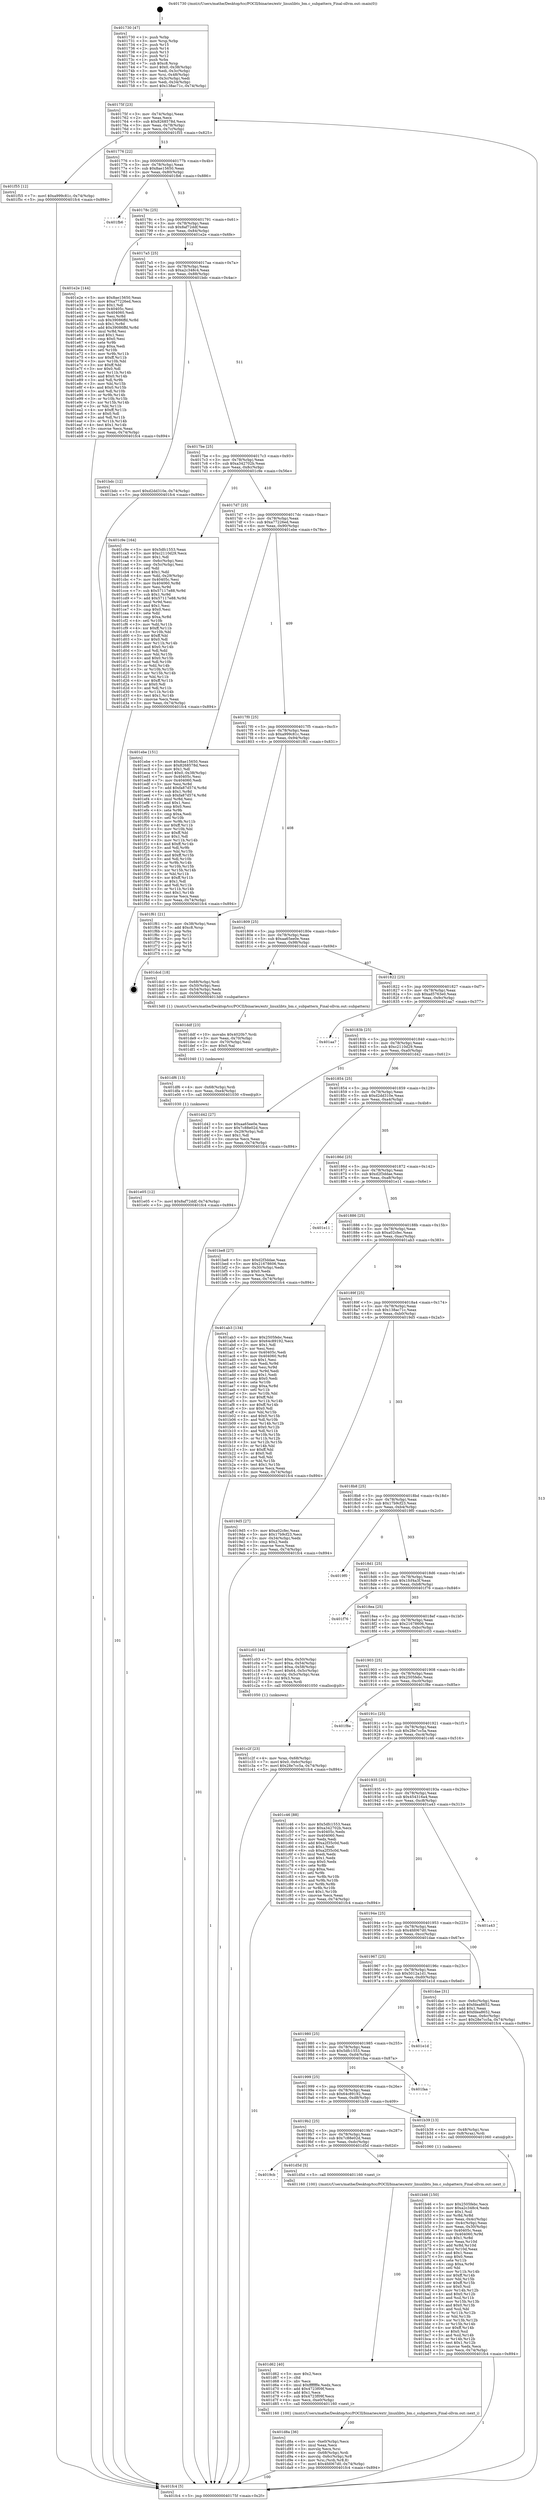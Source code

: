 digraph "0x401730" {
  label = "0x401730 (/mnt/c/Users/mathe/Desktop/tcc/POCII/binaries/extr_linuxlibts_bm.c_subpattern_Final-ollvm.out::main(0))"
  labelloc = "t"
  node[shape=record]

  Entry [label="",width=0.3,height=0.3,shape=circle,fillcolor=black,style=filled]
  "0x40175f" [label="{
     0x40175f [23]\l
     | [instrs]\l
     &nbsp;&nbsp;0x40175f \<+3\>: mov -0x74(%rbp),%eax\l
     &nbsp;&nbsp;0x401762 \<+2\>: mov %eax,%ecx\l
     &nbsp;&nbsp;0x401764 \<+6\>: sub $0x8268578d,%ecx\l
     &nbsp;&nbsp;0x40176a \<+3\>: mov %eax,-0x78(%rbp)\l
     &nbsp;&nbsp;0x40176d \<+3\>: mov %ecx,-0x7c(%rbp)\l
     &nbsp;&nbsp;0x401770 \<+6\>: je 0000000000401f55 \<main+0x825\>\l
  }"]
  "0x401f55" [label="{
     0x401f55 [12]\l
     | [instrs]\l
     &nbsp;&nbsp;0x401f55 \<+7\>: movl $0xa999c81c,-0x74(%rbp)\l
     &nbsp;&nbsp;0x401f5c \<+5\>: jmp 0000000000401fc4 \<main+0x894\>\l
  }"]
  "0x401776" [label="{
     0x401776 [22]\l
     | [instrs]\l
     &nbsp;&nbsp;0x401776 \<+5\>: jmp 000000000040177b \<main+0x4b\>\l
     &nbsp;&nbsp;0x40177b \<+3\>: mov -0x78(%rbp),%eax\l
     &nbsp;&nbsp;0x40177e \<+5\>: sub $0x8ae15650,%eax\l
     &nbsp;&nbsp;0x401783 \<+3\>: mov %eax,-0x80(%rbp)\l
     &nbsp;&nbsp;0x401786 \<+6\>: je 0000000000401fb6 \<main+0x886\>\l
  }"]
  Exit [label="",width=0.3,height=0.3,shape=circle,fillcolor=black,style=filled,peripheries=2]
  "0x401fb6" [label="{
     0x401fb6\l
  }", style=dashed]
  "0x40178c" [label="{
     0x40178c [25]\l
     | [instrs]\l
     &nbsp;&nbsp;0x40178c \<+5\>: jmp 0000000000401791 \<main+0x61\>\l
     &nbsp;&nbsp;0x401791 \<+3\>: mov -0x78(%rbp),%eax\l
     &nbsp;&nbsp;0x401794 \<+5\>: sub $0x8af72ddf,%eax\l
     &nbsp;&nbsp;0x401799 \<+6\>: mov %eax,-0x84(%rbp)\l
     &nbsp;&nbsp;0x40179f \<+6\>: je 0000000000401e2e \<main+0x6fe\>\l
  }"]
  "0x401e05" [label="{
     0x401e05 [12]\l
     | [instrs]\l
     &nbsp;&nbsp;0x401e05 \<+7\>: movl $0x8af72ddf,-0x74(%rbp)\l
     &nbsp;&nbsp;0x401e0c \<+5\>: jmp 0000000000401fc4 \<main+0x894\>\l
  }"]
  "0x401e2e" [label="{
     0x401e2e [144]\l
     | [instrs]\l
     &nbsp;&nbsp;0x401e2e \<+5\>: mov $0x8ae15650,%eax\l
     &nbsp;&nbsp;0x401e33 \<+5\>: mov $0xa77226ed,%ecx\l
     &nbsp;&nbsp;0x401e38 \<+2\>: mov $0x1,%dl\l
     &nbsp;&nbsp;0x401e3a \<+7\>: mov 0x40405c,%esi\l
     &nbsp;&nbsp;0x401e41 \<+7\>: mov 0x404060,%edi\l
     &nbsp;&nbsp;0x401e48 \<+3\>: mov %esi,%r8d\l
     &nbsp;&nbsp;0x401e4b \<+7\>: sub $0x39086ffd,%r8d\l
     &nbsp;&nbsp;0x401e52 \<+4\>: sub $0x1,%r8d\l
     &nbsp;&nbsp;0x401e56 \<+7\>: add $0x39086ffd,%r8d\l
     &nbsp;&nbsp;0x401e5d \<+4\>: imul %r8d,%esi\l
     &nbsp;&nbsp;0x401e61 \<+3\>: and $0x1,%esi\l
     &nbsp;&nbsp;0x401e64 \<+3\>: cmp $0x0,%esi\l
     &nbsp;&nbsp;0x401e67 \<+4\>: sete %r9b\l
     &nbsp;&nbsp;0x401e6b \<+3\>: cmp $0xa,%edi\l
     &nbsp;&nbsp;0x401e6e \<+4\>: setl %r10b\l
     &nbsp;&nbsp;0x401e72 \<+3\>: mov %r9b,%r11b\l
     &nbsp;&nbsp;0x401e75 \<+4\>: xor $0xff,%r11b\l
     &nbsp;&nbsp;0x401e79 \<+3\>: mov %r10b,%bl\l
     &nbsp;&nbsp;0x401e7c \<+3\>: xor $0xff,%bl\l
     &nbsp;&nbsp;0x401e7f \<+3\>: xor $0x0,%dl\l
     &nbsp;&nbsp;0x401e82 \<+3\>: mov %r11b,%r14b\l
     &nbsp;&nbsp;0x401e85 \<+4\>: and $0x0,%r14b\l
     &nbsp;&nbsp;0x401e89 \<+3\>: and %dl,%r9b\l
     &nbsp;&nbsp;0x401e8c \<+3\>: mov %bl,%r15b\l
     &nbsp;&nbsp;0x401e8f \<+4\>: and $0x0,%r15b\l
     &nbsp;&nbsp;0x401e93 \<+3\>: and %dl,%r10b\l
     &nbsp;&nbsp;0x401e96 \<+3\>: or %r9b,%r14b\l
     &nbsp;&nbsp;0x401e99 \<+3\>: or %r10b,%r15b\l
     &nbsp;&nbsp;0x401e9c \<+3\>: xor %r15b,%r14b\l
     &nbsp;&nbsp;0x401e9f \<+3\>: or %bl,%r11b\l
     &nbsp;&nbsp;0x401ea2 \<+4\>: xor $0xff,%r11b\l
     &nbsp;&nbsp;0x401ea6 \<+3\>: or $0x0,%dl\l
     &nbsp;&nbsp;0x401ea9 \<+3\>: and %dl,%r11b\l
     &nbsp;&nbsp;0x401eac \<+3\>: or %r11b,%r14b\l
     &nbsp;&nbsp;0x401eaf \<+4\>: test $0x1,%r14b\l
     &nbsp;&nbsp;0x401eb3 \<+3\>: cmovne %ecx,%eax\l
     &nbsp;&nbsp;0x401eb6 \<+3\>: mov %eax,-0x74(%rbp)\l
     &nbsp;&nbsp;0x401eb9 \<+5\>: jmp 0000000000401fc4 \<main+0x894\>\l
  }"]
  "0x4017a5" [label="{
     0x4017a5 [25]\l
     | [instrs]\l
     &nbsp;&nbsp;0x4017a5 \<+5\>: jmp 00000000004017aa \<main+0x7a\>\l
     &nbsp;&nbsp;0x4017aa \<+3\>: mov -0x78(%rbp),%eax\l
     &nbsp;&nbsp;0x4017ad \<+5\>: sub $0xa2c348c4,%eax\l
     &nbsp;&nbsp;0x4017b2 \<+6\>: mov %eax,-0x88(%rbp)\l
     &nbsp;&nbsp;0x4017b8 \<+6\>: je 0000000000401bdc \<main+0x4ac\>\l
  }"]
  "0x401df6" [label="{
     0x401df6 [15]\l
     | [instrs]\l
     &nbsp;&nbsp;0x401df6 \<+4\>: mov -0x68(%rbp),%rdi\l
     &nbsp;&nbsp;0x401dfa \<+6\>: mov %eax,-0xe4(%rbp)\l
     &nbsp;&nbsp;0x401e00 \<+5\>: call 0000000000401030 \<free@plt\>\l
     | [calls]\l
     &nbsp;&nbsp;0x401030 \{1\} (unknown)\l
  }"]
  "0x401bdc" [label="{
     0x401bdc [12]\l
     | [instrs]\l
     &nbsp;&nbsp;0x401bdc \<+7\>: movl $0xd2dd310e,-0x74(%rbp)\l
     &nbsp;&nbsp;0x401be3 \<+5\>: jmp 0000000000401fc4 \<main+0x894\>\l
  }"]
  "0x4017be" [label="{
     0x4017be [25]\l
     | [instrs]\l
     &nbsp;&nbsp;0x4017be \<+5\>: jmp 00000000004017c3 \<main+0x93\>\l
     &nbsp;&nbsp;0x4017c3 \<+3\>: mov -0x78(%rbp),%eax\l
     &nbsp;&nbsp;0x4017c6 \<+5\>: sub $0xa342702b,%eax\l
     &nbsp;&nbsp;0x4017cb \<+6\>: mov %eax,-0x8c(%rbp)\l
     &nbsp;&nbsp;0x4017d1 \<+6\>: je 0000000000401c9e \<main+0x56e\>\l
  }"]
  "0x401ddf" [label="{
     0x401ddf [23]\l
     | [instrs]\l
     &nbsp;&nbsp;0x401ddf \<+10\>: movabs $0x4020b7,%rdi\l
     &nbsp;&nbsp;0x401de9 \<+3\>: mov %eax,-0x70(%rbp)\l
     &nbsp;&nbsp;0x401dec \<+3\>: mov -0x70(%rbp),%esi\l
     &nbsp;&nbsp;0x401def \<+2\>: mov $0x0,%al\l
     &nbsp;&nbsp;0x401df1 \<+5\>: call 0000000000401040 \<printf@plt\>\l
     | [calls]\l
     &nbsp;&nbsp;0x401040 \{1\} (unknown)\l
  }"]
  "0x401c9e" [label="{
     0x401c9e [164]\l
     | [instrs]\l
     &nbsp;&nbsp;0x401c9e \<+5\>: mov $0x5dfc1553,%eax\l
     &nbsp;&nbsp;0x401ca3 \<+5\>: mov $0xc2110d29,%ecx\l
     &nbsp;&nbsp;0x401ca8 \<+2\>: mov $0x1,%dl\l
     &nbsp;&nbsp;0x401caa \<+3\>: mov -0x6c(%rbp),%esi\l
     &nbsp;&nbsp;0x401cad \<+3\>: cmp -0x5c(%rbp),%esi\l
     &nbsp;&nbsp;0x401cb0 \<+4\>: setl %dil\l
     &nbsp;&nbsp;0x401cb4 \<+4\>: and $0x1,%dil\l
     &nbsp;&nbsp;0x401cb8 \<+4\>: mov %dil,-0x29(%rbp)\l
     &nbsp;&nbsp;0x401cbc \<+7\>: mov 0x40405c,%esi\l
     &nbsp;&nbsp;0x401cc3 \<+8\>: mov 0x404060,%r8d\l
     &nbsp;&nbsp;0x401ccb \<+3\>: mov %esi,%r9d\l
     &nbsp;&nbsp;0x401cce \<+7\>: sub $0x57117e88,%r9d\l
     &nbsp;&nbsp;0x401cd5 \<+4\>: sub $0x1,%r9d\l
     &nbsp;&nbsp;0x401cd9 \<+7\>: add $0x57117e88,%r9d\l
     &nbsp;&nbsp;0x401ce0 \<+4\>: imul %r9d,%esi\l
     &nbsp;&nbsp;0x401ce4 \<+3\>: and $0x1,%esi\l
     &nbsp;&nbsp;0x401ce7 \<+3\>: cmp $0x0,%esi\l
     &nbsp;&nbsp;0x401cea \<+4\>: sete %dil\l
     &nbsp;&nbsp;0x401cee \<+4\>: cmp $0xa,%r8d\l
     &nbsp;&nbsp;0x401cf2 \<+4\>: setl %r10b\l
     &nbsp;&nbsp;0x401cf6 \<+3\>: mov %dil,%r11b\l
     &nbsp;&nbsp;0x401cf9 \<+4\>: xor $0xff,%r11b\l
     &nbsp;&nbsp;0x401cfd \<+3\>: mov %r10b,%bl\l
     &nbsp;&nbsp;0x401d00 \<+3\>: xor $0xff,%bl\l
     &nbsp;&nbsp;0x401d03 \<+3\>: xor $0x0,%dl\l
     &nbsp;&nbsp;0x401d06 \<+3\>: mov %r11b,%r14b\l
     &nbsp;&nbsp;0x401d09 \<+4\>: and $0x0,%r14b\l
     &nbsp;&nbsp;0x401d0d \<+3\>: and %dl,%dil\l
     &nbsp;&nbsp;0x401d10 \<+3\>: mov %bl,%r15b\l
     &nbsp;&nbsp;0x401d13 \<+4\>: and $0x0,%r15b\l
     &nbsp;&nbsp;0x401d17 \<+3\>: and %dl,%r10b\l
     &nbsp;&nbsp;0x401d1a \<+3\>: or %dil,%r14b\l
     &nbsp;&nbsp;0x401d1d \<+3\>: or %r10b,%r15b\l
     &nbsp;&nbsp;0x401d20 \<+3\>: xor %r15b,%r14b\l
     &nbsp;&nbsp;0x401d23 \<+3\>: or %bl,%r11b\l
     &nbsp;&nbsp;0x401d26 \<+4\>: xor $0xff,%r11b\l
     &nbsp;&nbsp;0x401d2a \<+3\>: or $0x0,%dl\l
     &nbsp;&nbsp;0x401d2d \<+3\>: and %dl,%r11b\l
     &nbsp;&nbsp;0x401d30 \<+3\>: or %r11b,%r14b\l
     &nbsp;&nbsp;0x401d33 \<+4\>: test $0x1,%r14b\l
     &nbsp;&nbsp;0x401d37 \<+3\>: cmovne %ecx,%eax\l
     &nbsp;&nbsp;0x401d3a \<+3\>: mov %eax,-0x74(%rbp)\l
     &nbsp;&nbsp;0x401d3d \<+5\>: jmp 0000000000401fc4 \<main+0x894\>\l
  }"]
  "0x4017d7" [label="{
     0x4017d7 [25]\l
     | [instrs]\l
     &nbsp;&nbsp;0x4017d7 \<+5\>: jmp 00000000004017dc \<main+0xac\>\l
     &nbsp;&nbsp;0x4017dc \<+3\>: mov -0x78(%rbp),%eax\l
     &nbsp;&nbsp;0x4017df \<+5\>: sub $0xa77226ed,%eax\l
     &nbsp;&nbsp;0x4017e4 \<+6\>: mov %eax,-0x90(%rbp)\l
     &nbsp;&nbsp;0x4017ea \<+6\>: je 0000000000401ebe \<main+0x78e\>\l
  }"]
  "0x401d8a" [label="{
     0x401d8a [36]\l
     | [instrs]\l
     &nbsp;&nbsp;0x401d8a \<+6\>: mov -0xe0(%rbp),%ecx\l
     &nbsp;&nbsp;0x401d90 \<+3\>: imul %eax,%ecx\l
     &nbsp;&nbsp;0x401d93 \<+3\>: movslq %ecx,%rsi\l
     &nbsp;&nbsp;0x401d96 \<+4\>: mov -0x68(%rbp),%rdi\l
     &nbsp;&nbsp;0x401d9a \<+4\>: movslq -0x6c(%rbp),%r8\l
     &nbsp;&nbsp;0x401d9e \<+4\>: mov %rsi,(%rdi,%r8,8)\l
     &nbsp;&nbsp;0x401da2 \<+7\>: movl $0x4fd067d0,-0x74(%rbp)\l
     &nbsp;&nbsp;0x401da9 \<+5\>: jmp 0000000000401fc4 \<main+0x894\>\l
  }"]
  "0x401ebe" [label="{
     0x401ebe [151]\l
     | [instrs]\l
     &nbsp;&nbsp;0x401ebe \<+5\>: mov $0x8ae15650,%eax\l
     &nbsp;&nbsp;0x401ec3 \<+5\>: mov $0x8268578d,%ecx\l
     &nbsp;&nbsp;0x401ec8 \<+2\>: mov $0x1,%dl\l
     &nbsp;&nbsp;0x401eca \<+7\>: movl $0x0,-0x38(%rbp)\l
     &nbsp;&nbsp;0x401ed1 \<+7\>: mov 0x40405c,%esi\l
     &nbsp;&nbsp;0x401ed8 \<+7\>: mov 0x404060,%edi\l
     &nbsp;&nbsp;0x401edf \<+3\>: mov %esi,%r8d\l
     &nbsp;&nbsp;0x401ee2 \<+7\>: add $0xfa87d574,%r8d\l
     &nbsp;&nbsp;0x401ee9 \<+4\>: sub $0x1,%r8d\l
     &nbsp;&nbsp;0x401eed \<+7\>: sub $0xfa87d574,%r8d\l
     &nbsp;&nbsp;0x401ef4 \<+4\>: imul %r8d,%esi\l
     &nbsp;&nbsp;0x401ef8 \<+3\>: and $0x1,%esi\l
     &nbsp;&nbsp;0x401efb \<+3\>: cmp $0x0,%esi\l
     &nbsp;&nbsp;0x401efe \<+4\>: sete %r9b\l
     &nbsp;&nbsp;0x401f02 \<+3\>: cmp $0xa,%edi\l
     &nbsp;&nbsp;0x401f05 \<+4\>: setl %r10b\l
     &nbsp;&nbsp;0x401f09 \<+3\>: mov %r9b,%r11b\l
     &nbsp;&nbsp;0x401f0c \<+4\>: xor $0xff,%r11b\l
     &nbsp;&nbsp;0x401f10 \<+3\>: mov %r10b,%bl\l
     &nbsp;&nbsp;0x401f13 \<+3\>: xor $0xff,%bl\l
     &nbsp;&nbsp;0x401f16 \<+3\>: xor $0x1,%dl\l
     &nbsp;&nbsp;0x401f19 \<+3\>: mov %r11b,%r14b\l
     &nbsp;&nbsp;0x401f1c \<+4\>: and $0xff,%r14b\l
     &nbsp;&nbsp;0x401f20 \<+3\>: and %dl,%r9b\l
     &nbsp;&nbsp;0x401f23 \<+3\>: mov %bl,%r15b\l
     &nbsp;&nbsp;0x401f26 \<+4\>: and $0xff,%r15b\l
     &nbsp;&nbsp;0x401f2a \<+3\>: and %dl,%r10b\l
     &nbsp;&nbsp;0x401f2d \<+3\>: or %r9b,%r14b\l
     &nbsp;&nbsp;0x401f30 \<+3\>: or %r10b,%r15b\l
     &nbsp;&nbsp;0x401f33 \<+3\>: xor %r15b,%r14b\l
     &nbsp;&nbsp;0x401f36 \<+3\>: or %bl,%r11b\l
     &nbsp;&nbsp;0x401f39 \<+4\>: xor $0xff,%r11b\l
     &nbsp;&nbsp;0x401f3d \<+3\>: or $0x1,%dl\l
     &nbsp;&nbsp;0x401f40 \<+3\>: and %dl,%r11b\l
     &nbsp;&nbsp;0x401f43 \<+3\>: or %r11b,%r14b\l
     &nbsp;&nbsp;0x401f46 \<+4\>: test $0x1,%r14b\l
     &nbsp;&nbsp;0x401f4a \<+3\>: cmovne %ecx,%eax\l
     &nbsp;&nbsp;0x401f4d \<+3\>: mov %eax,-0x74(%rbp)\l
     &nbsp;&nbsp;0x401f50 \<+5\>: jmp 0000000000401fc4 \<main+0x894\>\l
  }"]
  "0x4017f0" [label="{
     0x4017f0 [25]\l
     | [instrs]\l
     &nbsp;&nbsp;0x4017f0 \<+5\>: jmp 00000000004017f5 \<main+0xc5\>\l
     &nbsp;&nbsp;0x4017f5 \<+3\>: mov -0x78(%rbp),%eax\l
     &nbsp;&nbsp;0x4017f8 \<+5\>: sub $0xa999c81c,%eax\l
     &nbsp;&nbsp;0x4017fd \<+6\>: mov %eax,-0x94(%rbp)\l
     &nbsp;&nbsp;0x401803 \<+6\>: je 0000000000401f61 \<main+0x831\>\l
  }"]
  "0x401d62" [label="{
     0x401d62 [40]\l
     | [instrs]\l
     &nbsp;&nbsp;0x401d62 \<+5\>: mov $0x2,%ecx\l
     &nbsp;&nbsp;0x401d67 \<+1\>: cltd\l
     &nbsp;&nbsp;0x401d68 \<+2\>: idiv %ecx\l
     &nbsp;&nbsp;0x401d6a \<+6\>: imul $0xfffffffe,%edx,%ecx\l
     &nbsp;&nbsp;0x401d70 \<+6\>: add $0x4723f09f,%ecx\l
     &nbsp;&nbsp;0x401d76 \<+3\>: add $0x1,%ecx\l
     &nbsp;&nbsp;0x401d79 \<+6\>: sub $0x4723f09f,%ecx\l
     &nbsp;&nbsp;0x401d7f \<+6\>: mov %ecx,-0xe0(%rbp)\l
     &nbsp;&nbsp;0x401d85 \<+5\>: call 0000000000401160 \<next_i\>\l
     | [calls]\l
     &nbsp;&nbsp;0x401160 \{100\} (/mnt/c/Users/mathe/Desktop/tcc/POCII/binaries/extr_linuxlibts_bm.c_subpattern_Final-ollvm.out::next_i)\l
  }"]
  "0x401f61" [label="{
     0x401f61 [21]\l
     | [instrs]\l
     &nbsp;&nbsp;0x401f61 \<+3\>: mov -0x38(%rbp),%eax\l
     &nbsp;&nbsp;0x401f64 \<+7\>: add $0xc8,%rsp\l
     &nbsp;&nbsp;0x401f6b \<+1\>: pop %rbx\l
     &nbsp;&nbsp;0x401f6c \<+2\>: pop %r12\l
     &nbsp;&nbsp;0x401f6e \<+2\>: pop %r13\l
     &nbsp;&nbsp;0x401f70 \<+2\>: pop %r14\l
     &nbsp;&nbsp;0x401f72 \<+2\>: pop %r15\l
     &nbsp;&nbsp;0x401f74 \<+1\>: pop %rbp\l
     &nbsp;&nbsp;0x401f75 \<+1\>: ret\l
  }"]
  "0x401809" [label="{
     0x401809 [25]\l
     | [instrs]\l
     &nbsp;&nbsp;0x401809 \<+5\>: jmp 000000000040180e \<main+0xde\>\l
     &nbsp;&nbsp;0x40180e \<+3\>: mov -0x78(%rbp),%eax\l
     &nbsp;&nbsp;0x401811 \<+5\>: sub $0xaa65ee0e,%eax\l
     &nbsp;&nbsp;0x401816 \<+6\>: mov %eax,-0x98(%rbp)\l
     &nbsp;&nbsp;0x40181c \<+6\>: je 0000000000401dcd \<main+0x69d\>\l
  }"]
  "0x4019cb" [label="{
     0x4019cb\l
  }", style=dashed]
  "0x401dcd" [label="{
     0x401dcd [18]\l
     | [instrs]\l
     &nbsp;&nbsp;0x401dcd \<+4\>: mov -0x68(%rbp),%rdi\l
     &nbsp;&nbsp;0x401dd1 \<+3\>: mov -0x50(%rbp),%esi\l
     &nbsp;&nbsp;0x401dd4 \<+3\>: mov -0x54(%rbp),%edx\l
     &nbsp;&nbsp;0x401dd7 \<+3\>: mov -0x58(%rbp),%ecx\l
     &nbsp;&nbsp;0x401dda \<+5\>: call 00000000004013d0 \<subpattern\>\l
     | [calls]\l
     &nbsp;&nbsp;0x4013d0 \{1\} (/mnt/c/Users/mathe/Desktop/tcc/POCII/binaries/extr_linuxlibts_bm.c_subpattern_Final-ollvm.out::subpattern)\l
  }"]
  "0x401822" [label="{
     0x401822 [25]\l
     | [instrs]\l
     &nbsp;&nbsp;0x401822 \<+5\>: jmp 0000000000401827 \<main+0xf7\>\l
     &nbsp;&nbsp;0x401827 \<+3\>: mov -0x78(%rbp),%eax\l
     &nbsp;&nbsp;0x40182a \<+5\>: sub $0xad5763e0,%eax\l
     &nbsp;&nbsp;0x40182f \<+6\>: mov %eax,-0x9c(%rbp)\l
     &nbsp;&nbsp;0x401835 \<+6\>: je 0000000000401aa7 \<main+0x377\>\l
  }"]
  "0x401d5d" [label="{
     0x401d5d [5]\l
     | [instrs]\l
     &nbsp;&nbsp;0x401d5d \<+5\>: call 0000000000401160 \<next_i\>\l
     | [calls]\l
     &nbsp;&nbsp;0x401160 \{100\} (/mnt/c/Users/mathe/Desktop/tcc/POCII/binaries/extr_linuxlibts_bm.c_subpattern_Final-ollvm.out::next_i)\l
  }"]
  "0x401aa7" [label="{
     0x401aa7\l
  }", style=dashed]
  "0x40183b" [label="{
     0x40183b [25]\l
     | [instrs]\l
     &nbsp;&nbsp;0x40183b \<+5\>: jmp 0000000000401840 \<main+0x110\>\l
     &nbsp;&nbsp;0x401840 \<+3\>: mov -0x78(%rbp),%eax\l
     &nbsp;&nbsp;0x401843 \<+5\>: sub $0xc2110d29,%eax\l
     &nbsp;&nbsp;0x401848 \<+6\>: mov %eax,-0xa0(%rbp)\l
     &nbsp;&nbsp;0x40184e \<+6\>: je 0000000000401d42 \<main+0x612\>\l
  }"]
  "0x401c2f" [label="{
     0x401c2f [23]\l
     | [instrs]\l
     &nbsp;&nbsp;0x401c2f \<+4\>: mov %rax,-0x68(%rbp)\l
     &nbsp;&nbsp;0x401c33 \<+7\>: movl $0x0,-0x6c(%rbp)\l
     &nbsp;&nbsp;0x401c3a \<+7\>: movl $0x28e7cc5a,-0x74(%rbp)\l
     &nbsp;&nbsp;0x401c41 \<+5\>: jmp 0000000000401fc4 \<main+0x894\>\l
  }"]
  "0x401d42" [label="{
     0x401d42 [27]\l
     | [instrs]\l
     &nbsp;&nbsp;0x401d42 \<+5\>: mov $0xaa65ee0e,%eax\l
     &nbsp;&nbsp;0x401d47 \<+5\>: mov $0x7c88e02d,%ecx\l
     &nbsp;&nbsp;0x401d4c \<+3\>: mov -0x29(%rbp),%dl\l
     &nbsp;&nbsp;0x401d4f \<+3\>: test $0x1,%dl\l
     &nbsp;&nbsp;0x401d52 \<+3\>: cmovne %ecx,%eax\l
     &nbsp;&nbsp;0x401d55 \<+3\>: mov %eax,-0x74(%rbp)\l
     &nbsp;&nbsp;0x401d58 \<+5\>: jmp 0000000000401fc4 \<main+0x894\>\l
  }"]
  "0x401854" [label="{
     0x401854 [25]\l
     | [instrs]\l
     &nbsp;&nbsp;0x401854 \<+5\>: jmp 0000000000401859 \<main+0x129\>\l
     &nbsp;&nbsp;0x401859 \<+3\>: mov -0x78(%rbp),%eax\l
     &nbsp;&nbsp;0x40185c \<+5\>: sub $0xd2dd310e,%eax\l
     &nbsp;&nbsp;0x401861 \<+6\>: mov %eax,-0xa4(%rbp)\l
     &nbsp;&nbsp;0x401867 \<+6\>: je 0000000000401be8 \<main+0x4b8\>\l
  }"]
  "0x401b46" [label="{
     0x401b46 [150]\l
     | [instrs]\l
     &nbsp;&nbsp;0x401b46 \<+5\>: mov $0x2505febc,%ecx\l
     &nbsp;&nbsp;0x401b4b \<+5\>: mov $0xa2c348c4,%edx\l
     &nbsp;&nbsp;0x401b50 \<+3\>: mov $0x1,%sil\l
     &nbsp;&nbsp;0x401b53 \<+3\>: xor %r8d,%r8d\l
     &nbsp;&nbsp;0x401b56 \<+3\>: mov %eax,-0x4c(%rbp)\l
     &nbsp;&nbsp;0x401b59 \<+3\>: mov -0x4c(%rbp),%eax\l
     &nbsp;&nbsp;0x401b5c \<+3\>: mov %eax,-0x30(%rbp)\l
     &nbsp;&nbsp;0x401b5f \<+7\>: mov 0x40405c,%eax\l
     &nbsp;&nbsp;0x401b66 \<+8\>: mov 0x404060,%r9d\l
     &nbsp;&nbsp;0x401b6e \<+4\>: sub $0x1,%r8d\l
     &nbsp;&nbsp;0x401b72 \<+3\>: mov %eax,%r10d\l
     &nbsp;&nbsp;0x401b75 \<+3\>: add %r8d,%r10d\l
     &nbsp;&nbsp;0x401b78 \<+4\>: imul %r10d,%eax\l
     &nbsp;&nbsp;0x401b7c \<+3\>: and $0x1,%eax\l
     &nbsp;&nbsp;0x401b7f \<+3\>: cmp $0x0,%eax\l
     &nbsp;&nbsp;0x401b82 \<+4\>: sete %r11b\l
     &nbsp;&nbsp;0x401b86 \<+4\>: cmp $0xa,%r9d\l
     &nbsp;&nbsp;0x401b8a \<+3\>: setl %bl\l
     &nbsp;&nbsp;0x401b8d \<+3\>: mov %r11b,%r14b\l
     &nbsp;&nbsp;0x401b90 \<+4\>: xor $0xff,%r14b\l
     &nbsp;&nbsp;0x401b94 \<+3\>: mov %bl,%r15b\l
     &nbsp;&nbsp;0x401b97 \<+4\>: xor $0xff,%r15b\l
     &nbsp;&nbsp;0x401b9b \<+4\>: xor $0x0,%sil\l
     &nbsp;&nbsp;0x401b9f \<+3\>: mov %r14b,%r12b\l
     &nbsp;&nbsp;0x401ba2 \<+4\>: and $0x0,%r12b\l
     &nbsp;&nbsp;0x401ba6 \<+3\>: and %sil,%r11b\l
     &nbsp;&nbsp;0x401ba9 \<+3\>: mov %r15b,%r13b\l
     &nbsp;&nbsp;0x401bac \<+4\>: and $0x0,%r13b\l
     &nbsp;&nbsp;0x401bb0 \<+3\>: and %sil,%bl\l
     &nbsp;&nbsp;0x401bb3 \<+3\>: or %r11b,%r12b\l
     &nbsp;&nbsp;0x401bb6 \<+3\>: or %bl,%r13b\l
     &nbsp;&nbsp;0x401bb9 \<+3\>: xor %r13b,%r12b\l
     &nbsp;&nbsp;0x401bbc \<+3\>: or %r15b,%r14b\l
     &nbsp;&nbsp;0x401bbf \<+4\>: xor $0xff,%r14b\l
     &nbsp;&nbsp;0x401bc3 \<+4\>: or $0x0,%sil\l
     &nbsp;&nbsp;0x401bc7 \<+3\>: and %sil,%r14b\l
     &nbsp;&nbsp;0x401bca \<+3\>: or %r14b,%r12b\l
     &nbsp;&nbsp;0x401bcd \<+4\>: test $0x1,%r12b\l
     &nbsp;&nbsp;0x401bd1 \<+3\>: cmovne %edx,%ecx\l
     &nbsp;&nbsp;0x401bd4 \<+3\>: mov %ecx,-0x74(%rbp)\l
     &nbsp;&nbsp;0x401bd7 \<+5\>: jmp 0000000000401fc4 \<main+0x894\>\l
  }"]
  "0x401be8" [label="{
     0x401be8 [27]\l
     | [instrs]\l
     &nbsp;&nbsp;0x401be8 \<+5\>: mov $0xd2f3ddae,%eax\l
     &nbsp;&nbsp;0x401bed \<+5\>: mov $0x21678606,%ecx\l
     &nbsp;&nbsp;0x401bf2 \<+3\>: mov -0x30(%rbp),%edx\l
     &nbsp;&nbsp;0x401bf5 \<+3\>: cmp $0x0,%edx\l
     &nbsp;&nbsp;0x401bf8 \<+3\>: cmove %ecx,%eax\l
     &nbsp;&nbsp;0x401bfb \<+3\>: mov %eax,-0x74(%rbp)\l
     &nbsp;&nbsp;0x401bfe \<+5\>: jmp 0000000000401fc4 \<main+0x894\>\l
  }"]
  "0x40186d" [label="{
     0x40186d [25]\l
     | [instrs]\l
     &nbsp;&nbsp;0x40186d \<+5\>: jmp 0000000000401872 \<main+0x142\>\l
     &nbsp;&nbsp;0x401872 \<+3\>: mov -0x78(%rbp),%eax\l
     &nbsp;&nbsp;0x401875 \<+5\>: sub $0xd2f3ddae,%eax\l
     &nbsp;&nbsp;0x40187a \<+6\>: mov %eax,-0xa8(%rbp)\l
     &nbsp;&nbsp;0x401880 \<+6\>: je 0000000000401e11 \<main+0x6e1\>\l
  }"]
  "0x4019b2" [label="{
     0x4019b2 [25]\l
     | [instrs]\l
     &nbsp;&nbsp;0x4019b2 \<+5\>: jmp 00000000004019b7 \<main+0x287\>\l
     &nbsp;&nbsp;0x4019b7 \<+3\>: mov -0x78(%rbp),%eax\l
     &nbsp;&nbsp;0x4019ba \<+5\>: sub $0x7c88e02d,%eax\l
     &nbsp;&nbsp;0x4019bf \<+6\>: mov %eax,-0xdc(%rbp)\l
     &nbsp;&nbsp;0x4019c5 \<+6\>: je 0000000000401d5d \<main+0x62d\>\l
  }"]
  "0x401e11" [label="{
     0x401e11\l
  }", style=dashed]
  "0x401886" [label="{
     0x401886 [25]\l
     | [instrs]\l
     &nbsp;&nbsp;0x401886 \<+5\>: jmp 000000000040188b \<main+0x15b\>\l
     &nbsp;&nbsp;0x40188b \<+3\>: mov -0x78(%rbp),%eax\l
     &nbsp;&nbsp;0x40188e \<+5\>: sub $0xa02cfec,%eax\l
     &nbsp;&nbsp;0x401893 \<+6\>: mov %eax,-0xac(%rbp)\l
     &nbsp;&nbsp;0x401899 \<+6\>: je 0000000000401ab3 \<main+0x383\>\l
  }"]
  "0x401b39" [label="{
     0x401b39 [13]\l
     | [instrs]\l
     &nbsp;&nbsp;0x401b39 \<+4\>: mov -0x48(%rbp),%rax\l
     &nbsp;&nbsp;0x401b3d \<+4\>: mov 0x8(%rax),%rdi\l
     &nbsp;&nbsp;0x401b41 \<+5\>: call 0000000000401060 \<atoi@plt\>\l
     | [calls]\l
     &nbsp;&nbsp;0x401060 \{1\} (unknown)\l
  }"]
  "0x401ab3" [label="{
     0x401ab3 [134]\l
     | [instrs]\l
     &nbsp;&nbsp;0x401ab3 \<+5\>: mov $0x2505febc,%eax\l
     &nbsp;&nbsp;0x401ab8 \<+5\>: mov $0x64c89192,%ecx\l
     &nbsp;&nbsp;0x401abd \<+2\>: mov $0x1,%dl\l
     &nbsp;&nbsp;0x401abf \<+2\>: xor %esi,%esi\l
     &nbsp;&nbsp;0x401ac1 \<+7\>: mov 0x40405c,%edi\l
     &nbsp;&nbsp;0x401ac8 \<+8\>: mov 0x404060,%r8d\l
     &nbsp;&nbsp;0x401ad0 \<+3\>: sub $0x1,%esi\l
     &nbsp;&nbsp;0x401ad3 \<+3\>: mov %edi,%r9d\l
     &nbsp;&nbsp;0x401ad6 \<+3\>: add %esi,%r9d\l
     &nbsp;&nbsp;0x401ad9 \<+4\>: imul %r9d,%edi\l
     &nbsp;&nbsp;0x401add \<+3\>: and $0x1,%edi\l
     &nbsp;&nbsp;0x401ae0 \<+3\>: cmp $0x0,%edi\l
     &nbsp;&nbsp;0x401ae3 \<+4\>: sete %r10b\l
     &nbsp;&nbsp;0x401ae7 \<+4\>: cmp $0xa,%r8d\l
     &nbsp;&nbsp;0x401aeb \<+4\>: setl %r11b\l
     &nbsp;&nbsp;0x401aef \<+3\>: mov %r10b,%bl\l
     &nbsp;&nbsp;0x401af2 \<+3\>: xor $0xff,%bl\l
     &nbsp;&nbsp;0x401af5 \<+3\>: mov %r11b,%r14b\l
     &nbsp;&nbsp;0x401af8 \<+4\>: xor $0xff,%r14b\l
     &nbsp;&nbsp;0x401afc \<+3\>: xor $0x0,%dl\l
     &nbsp;&nbsp;0x401aff \<+3\>: mov %bl,%r15b\l
     &nbsp;&nbsp;0x401b02 \<+4\>: and $0x0,%r15b\l
     &nbsp;&nbsp;0x401b06 \<+3\>: and %dl,%r10b\l
     &nbsp;&nbsp;0x401b09 \<+3\>: mov %r14b,%r12b\l
     &nbsp;&nbsp;0x401b0c \<+4\>: and $0x0,%r12b\l
     &nbsp;&nbsp;0x401b10 \<+3\>: and %dl,%r11b\l
     &nbsp;&nbsp;0x401b13 \<+3\>: or %r10b,%r15b\l
     &nbsp;&nbsp;0x401b16 \<+3\>: or %r11b,%r12b\l
     &nbsp;&nbsp;0x401b19 \<+3\>: xor %r12b,%r15b\l
     &nbsp;&nbsp;0x401b1c \<+3\>: or %r14b,%bl\l
     &nbsp;&nbsp;0x401b1f \<+3\>: xor $0xff,%bl\l
     &nbsp;&nbsp;0x401b22 \<+3\>: or $0x0,%dl\l
     &nbsp;&nbsp;0x401b25 \<+2\>: and %dl,%bl\l
     &nbsp;&nbsp;0x401b27 \<+3\>: or %bl,%r15b\l
     &nbsp;&nbsp;0x401b2a \<+4\>: test $0x1,%r15b\l
     &nbsp;&nbsp;0x401b2e \<+3\>: cmovne %ecx,%eax\l
     &nbsp;&nbsp;0x401b31 \<+3\>: mov %eax,-0x74(%rbp)\l
     &nbsp;&nbsp;0x401b34 \<+5\>: jmp 0000000000401fc4 \<main+0x894\>\l
  }"]
  "0x40189f" [label="{
     0x40189f [25]\l
     | [instrs]\l
     &nbsp;&nbsp;0x40189f \<+5\>: jmp 00000000004018a4 \<main+0x174\>\l
     &nbsp;&nbsp;0x4018a4 \<+3\>: mov -0x78(%rbp),%eax\l
     &nbsp;&nbsp;0x4018a7 \<+5\>: sub $0x138ac71c,%eax\l
     &nbsp;&nbsp;0x4018ac \<+6\>: mov %eax,-0xb0(%rbp)\l
     &nbsp;&nbsp;0x4018b2 \<+6\>: je 00000000004019d5 \<main+0x2a5\>\l
  }"]
  "0x401999" [label="{
     0x401999 [25]\l
     | [instrs]\l
     &nbsp;&nbsp;0x401999 \<+5\>: jmp 000000000040199e \<main+0x26e\>\l
     &nbsp;&nbsp;0x40199e \<+3\>: mov -0x78(%rbp),%eax\l
     &nbsp;&nbsp;0x4019a1 \<+5\>: sub $0x64c89192,%eax\l
     &nbsp;&nbsp;0x4019a6 \<+6\>: mov %eax,-0xd8(%rbp)\l
     &nbsp;&nbsp;0x4019ac \<+6\>: je 0000000000401b39 \<main+0x409\>\l
  }"]
  "0x4019d5" [label="{
     0x4019d5 [27]\l
     | [instrs]\l
     &nbsp;&nbsp;0x4019d5 \<+5\>: mov $0xa02cfec,%eax\l
     &nbsp;&nbsp;0x4019da \<+5\>: mov $0x17b9cf23,%ecx\l
     &nbsp;&nbsp;0x4019df \<+3\>: mov -0x34(%rbp),%edx\l
     &nbsp;&nbsp;0x4019e2 \<+3\>: cmp $0x2,%edx\l
     &nbsp;&nbsp;0x4019e5 \<+3\>: cmovne %ecx,%eax\l
     &nbsp;&nbsp;0x4019e8 \<+3\>: mov %eax,-0x74(%rbp)\l
     &nbsp;&nbsp;0x4019eb \<+5\>: jmp 0000000000401fc4 \<main+0x894\>\l
  }"]
  "0x4018b8" [label="{
     0x4018b8 [25]\l
     | [instrs]\l
     &nbsp;&nbsp;0x4018b8 \<+5\>: jmp 00000000004018bd \<main+0x18d\>\l
     &nbsp;&nbsp;0x4018bd \<+3\>: mov -0x78(%rbp),%eax\l
     &nbsp;&nbsp;0x4018c0 \<+5\>: sub $0x17b9cf23,%eax\l
     &nbsp;&nbsp;0x4018c5 \<+6\>: mov %eax,-0xb4(%rbp)\l
     &nbsp;&nbsp;0x4018cb \<+6\>: je 00000000004019f0 \<main+0x2c0\>\l
  }"]
  "0x401fc4" [label="{
     0x401fc4 [5]\l
     | [instrs]\l
     &nbsp;&nbsp;0x401fc4 \<+5\>: jmp 000000000040175f \<main+0x2f\>\l
  }"]
  "0x401730" [label="{
     0x401730 [47]\l
     | [instrs]\l
     &nbsp;&nbsp;0x401730 \<+1\>: push %rbp\l
     &nbsp;&nbsp;0x401731 \<+3\>: mov %rsp,%rbp\l
     &nbsp;&nbsp;0x401734 \<+2\>: push %r15\l
     &nbsp;&nbsp;0x401736 \<+2\>: push %r14\l
     &nbsp;&nbsp;0x401738 \<+2\>: push %r13\l
     &nbsp;&nbsp;0x40173a \<+2\>: push %r12\l
     &nbsp;&nbsp;0x40173c \<+1\>: push %rbx\l
     &nbsp;&nbsp;0x40173d \<+7\>: sub $0xc8,%rsp\l
     &nbsp;&nbsp;0x401744 \<+7\>: movl $0x0,-0x38(%rbp)\l
     &nbsp;&nbsp;0x40174b \<+3\>: mov %edi,-0x3c(%rbp)\l
     &nbsp;&nbsp;0x40174e \<+4\>: mov %rsi,-0x48(%rbp)\l
     &nbsp;&nbsp;0x401752 \<+3\>: mov -0x3c(%rbp),%edi\l
     &nbsp;&nbsp;0x401755 \<+3\>: mov %edi,-0x34(%rbp)\l
     &nbsp;&nbsp;0x401758 \<+7\>: movl $0x138ac71c,-0x74(%rbp)\l
  }"]
  "0x401faa" [label="{
     0x401faa\l
  }", style=dashed]
  "0x4019f0" [label="{
     0x4019f0\l
  }", style=dashed]
  "0x4018d1" [label="{
     0x4018d1 [25]\l
     | [instrs]\l
     &nbsp;&nbsp;0x4018d1 \<+5\>: jmp 00000000004018d6 \<main+0x1a6\>\l
     &nbsp;&nbsp;0x4018d6 \<+3\>: mov -0x78(%rbp),%eax\l
     &nbsp;&nbsp;0x4018d9 \<+5\>: sub $0x1fcf4a3f,%eax\l
     &nbsp;&nbsp;0x4018de \<+6\>: mov %eax,-0xb8(%rbp)\l
     &nbsp;&nbsp;0x4018e4 \<+6\>: je 0000000000401f76 \<main+0x846\>\l
  }"]
  "0x401980" [label="{
     0x401980 [25]\l
     | [instrs]\l
     &nbsp;&nbsp;0x401980 \<+5\>: jmp 0000000000401985 \<main+0x255\>\l
     &nbsp;&nbsp;0x401985 \<+3\>: mov -0x78(%rbp),%eax\l
     &nbsp;&nbsp;0x401988 \<+5\>: sub $0x5dfc1553,%eax\l
     &nbsp;&nbsp;0x40198d \<+6\>: mov %eax,-0xd4(%rbp)\l
     &nbsp;&nbsp;0x401993 \<+6\>: je 0000000000401faa \<main+0x87a\>\l
  }"]
  "0x401f76" [label="{
     0x401f76\l
  }", style=dashed]
  "0x4018ea" [label="{
     0x4018ea [25]\l
     | [instrs]\l
     &nbsp;&nbsp;0x4018ea \<+5\>: jmp 00000000004018ef \<main+0x1bf\>\l
     &nbsp;&nbsp;0x4018ef \<+3\>: mov -0x78(%rbp),%eax\l
     &nbsp;&nbsp;0x4018f2 \<+5\>: sub $0x21678606,%eax\l
     &nbsp;&nbsp;0x4018f7 \<+6\>: mov %eax,-0xbc(%rbp)\l
     &nbsp;&nbsp;0x4018fd \<+6\>: je 0000000000401c03 \<main+0x4d3\>\l
  }"]
  "0x401e1d" [label="{
     0x401e1d\l
  }", style=dashed]
  "0x401c03" [label="{
     0x401c03 [44]\l
     | [instrs]\l
     &nbsp;&nbsp;0x401c03 \<+7\>: movl $0xa,-0x50(%rbp)\l
     &nbsp;&nbsp;0x401c0a \<+7\>: movl $0xa,-0x54(%rbp)\l
     &nbsp;&nbsp;0x401c11 \<+7\>: movl $0xa,-0x58(%rbp)\l
     &nbsp;&nbsp;0x401c18 \<+7\>: movl $0x64,-0x5c(%rbp)\l
     &nbsp;&nbsp;0x401c1f \<+4\>: movslq -0x5c(%rbp),%rax\l
     &nbsp;&nbsp;0x401c23 \<+4\>: shl $0x3,%rax\l
     &nbsp;&nbsp;0x401c27 \<+3\>: mov %rax,%rdi\l
     &nbsp;&nbsp;0x401c2a \<+5\>: call 0000000000401050 \<malloc@plt\>\l
     | [calls]\l
     &nbsp;&nbsp;0x401050 \{1\} (unknown)\l
  }"]
  "0x401903" [label="{
     0x401903 [25]\l
     | [instrs]\l
     &nbsp;&nbsp;0x401903 \<+5\>: jmp 0000000000401908 \<main+0x1d8\>\l
     &nbsp;&nbsp;0x401908 \<+3\>: mov -0x78(%rbp),%eax\l
     &nbsp;&nbsp;0x40190b \<+5\>: sub $0x2505febc,%eax\l
     &nbsp;&nbsp;0x401910 \<+6\>: mov %eax,-0xc0(%rbp)\l
     &nbsp;&nbsp;0x401916 \<+6\>: je 0000000000401f8e \<main+0x85e\>\l
  }"]
  "0x401967" [label="{
     0x401967 [25]\l
     | [instrs]\l
     &nbsp;&nbsp;0x401967 \<+5\>: jmp 000000000040196c \<main+0x23c\>\l
     &nbsp;&nbsp;0x40196c \<+3\>: mov -0x78(%rbp),%eax\l
     &nbsp;&nbsp;0x40196f \<+5\>: sub $0x5012a1d1,%eax\l
     &nbsp;&nbsp;0x401974 \<+6\>: mov %eax,-0xd0(%rbp)\l
     &nbsp;&nbsp;0x40197a \<+6\>: je 0000000000401e1d \<main+0x6ed\>\l
  }"]
  "0x401f8e" [label="{
     0x401f8e\l
  }", style=dashed]
  "0x40191c" [label="{
     0x40191c [25]\l
     | [instrs]\l
     &nbsp;&nbsp;0x40191c \<+5\>: jmp 0000000000401921 \<main+0x1f1\>\l
     &nbsp;&nbsp;0x401921 \<+3\>: mov -0x78(%rbp),%eax\l
     &nbsp;&nbsp;0x401924 \<+5\>: sub $0x28e7cc5a,%eax\l
     &nbsp;&nbsp;0x401929 \<+6\>: mov %eax,-0xc4(%rbp)\l
     &nbsp;&nbsp;0x40192f \<+6\>: je 0000000000401c46 \<main+0x516\>\l
  }"]
  "0x401dae" [label="{
     0x401dae [31]\l
     | [instrs]\l
     &nbsp;&nbsp;0x401dae \<+3\>: mov -0x6c(%rbp),%eax\l
     &nbsp;&nbsp;0x401db1 \<+5\>: sub $0xfdea8652,%eax\l
     &nbsp;&nbsp;0x401db6 \<+3\>: add $0x1,%eax\l
     &nbsp;&nbsp;0x401db9 \<+5\>: add $0xfdea8652,%eax\l
     &nbsp;&nbsp;0x401dbe \<+3\>: mov %eax,-0x6c(%rbp)\l
     &nbsp;&nbsp;0x401dc1 \<+7\>: movl $0x28e7cc5a,-0x74(%rbp)\l
     &nbsp;&nbsp;0x401dc8 \<+5\>: jmp 0000000000401fc4 \<main+0x894\>\l
  }"]
  "0x401c46" [label="{
     0x401c46 [88]\l
     | [instrs]\l
     &nbsp;&nbsp;0x401c46 \<+5\>: mov $0x5dfc1553,%eax\l
     &nbsp;&nbsp;0x401c4b \<+5\>: mov $0xa342702b,%ecx\l
     &nbsp;&nbsp;0x401c50 \<+7\>: mov 0x40405c,%edx\l
     &nbsp;&nbsp;0x401c57 \<+7\>: mov 0x404060,%esi\l
     &nbsp;&nbsp;0x401c5e \<+2\>: mov %edx,%edi\l
     &nbsp;&nbsp;0x401c60 \<+6\>: add $0xa2f35c0d,%edi\l
     &nbsp;&nbsp;0x401c66 \<+3\>: sub $0x1,%edi\l
     &nbsp;&nbsp;0x401c69 \<+6\>: sub $0xa2f35c0d,%edi\l
     &nbsp;&nbsp;0x401c6f \<+3\>: imul %edi,%edx\l
     &nbsp;&nbsp;0x401c72 \<+3\>: and $0x1,%edx\l
     &nbsp;&nbsp;0x401c75 \<+3\>: cmp $0x0,%edx\l
     &nbsp;&nbsp;0x401c78 \<+4\>: sete %r8b\l
     &nbsp;&nbsp;0x401c7c \<+3\>: cmp $0xa,%esi\l
     &nbsp;&nbsp;0x401c7f \<+4\>: setl %r9b\l
     &nbsp;&nbsp;0x401c83 \<+3\>: mov %r8b,%r10b\l
     &nbsp;&nbsp;0x401c86 \<+3\>: and %r9b,%r10b\l
     &nbsp;&nbsp;0x401c89 \<+3\>: xor %r9b,%r8b\l
     &nbsp;&nbsp;0x401c8c \<+3\>: or %r8b,%r10b\l
     &nbsp;&nbsp;0x401c8f \<+4\>: test $0x1,%r10b\l
     &nbsp;&nbsp;0x401c93 \<+3\>: cmovne %ecx,%eax\l
     &nbsp;&nbsp;0x401c96 \<+3\>: mov %eax,-0x74(%rbp)\l
     &nbsp;&nbsp;0x401c99 \<+5\>: jmp 0000000000401fc4 \<main+0x894\>\l
  }"]
  "0x401935" [label="{
     0x401935 [25]\l
     | [instrs]\l
     &nbsp;&nbsp;0x401935 \<+5\>: jmp 000000000040193a \<main+0x20a\>\l
     &nbsp;&nbsp;0x40193a \<+3\>: mov -0x78(%rbp),%eax\l
     &nbsp;&nbsp;0x40193d \<+5\>: sub $0x454316a4,%eax\l
     &nbsp;&nbsp;0x401942 \<+6\>: mov %eax,-0xc8(%rbp)\l
     &nbsp;&nbsp;0x401948 \<+6\>: je 0000000000401a43 \<main+0x313\>\l
  }"]
  "0x40194e" [label="{
     0x40194e [25]\l
     | [instrs]\l
     &nbsp;&nbsp;0x40194e \<+5\>: jmp 0000000000401953 \<main+0x223\>\l
     &nbsp;&nbsp;0x401953 \<+3\>: mov -0x78(%rbp),%eax\l
     &nbsp;&nbsp;0x401956 \<+5\>: sub $0x4fd067d0,%eax\l
     &nbsp;&nbsp;0x40195b \<+6\>: mov %eax,-0xcc(%rbp)\l
     &nbsp;&nbsp;0x401961 \<+6\>: je 0000000000401dae \<main+0x67e\>\l
  }"]
  "0x401a43" [label="{
     0x401a43\l
  }", style=dashed]
  Entry -> "0x401730" [label=" 1"]
  "0x40175f" -> "0x401f55" [label=" 1"]
  "0x40175f" -> "0x401776" [label=" 513"]
  "0x401f61" -> Exit [label=" 1"]
  "0x401776" -> "0x401fb6" [label=" 0"]
  "0x401776" -> "0x40178c" [label=" 513"]
  "0x401f55" -> "0x401fc4" [label=" 1"]
  "0x40178c" -> "0x401e2e" [label=" 1"]
  "0x40178c" -> "0x4017a5" [label=" 512"]
  "0x401ebe" -> "0x401fc4" [label=" 1"]
  "0x4017a5" -> "0x401bdc" [label=" 1"]
  "0x4017a5" -> "0x4017be" [label=" 511"]
  "0x401e2e" -> "0x401fc4" [label=" 1"]
  "0x4017be" -> "0x401c9e" [label=" 101"]
  "0x4017be" -> "0x4017d7" [label=" 410"]
  "0x401e05" -> "0x401fc4" [label=" 1"]
  "0x4017d7" -> "0x401ebe" [label=" 1"]
  "0x4017d7" -> "0x4017f0" [label=" 409"]
  "0x401df6" -> "0x401e05" [label=" 1"]
  "0x4017f0" -> "0x401f61" [label=" 1"]
  "0x4017f0" -> "0x401809" [label=" 408"]
  "0x401ddf" -> "0x401df6" [label=" 1"]
  "0x401809" -> "0x401dcd" [label=" 1"]
  "0x401809" -> "0x401822" [label=" 407"]
  "0x401dcd" -> "0x401ddf" [label=" 1"]
  "0x401822" -> "0x401aa7" [label=" 0"]
  "0x401822" -> "0x40183b" [label=" 407"]
  "0x401dae" -> "0x401fc4" [label=" 100"]
  "0x40183b" -> "0x401d42" [label=" 101"]
  "0x40183b" -> "0x401854" [label=" 306"]
  "0x401d62" -> "0x401d8a" [label=" 100"]
  "0x401854" -> "0x401be8" [label=" 1"]
  "0x401854" -> "0x40186d" [label=" 305"]
  "0x401d5d" -> "0x401d62" [label=" 100"]
  "0x40186d" -> "0x401e11" [label=" 0"]
  "0x40186d" -> "0x401886" [label=" 305"]
  "0x4019b2" -> "0x4019cb" [label=" 0"]
  "0x401886" -> "0x401ab3" [label=" 1"]
  "0x401886" -> "0x40189f" [label=" 304"]
  "0x4019b2" -> "0x401d5d" [label=" 100"]
  "0x40189f" -> "0x4019d5" [label=" 1"]
  "0x40189f" -> "0x4018b8" [label=" 303"]
  "0x4019d5" -> "0x401fc4" [label=" 1"]
  "0x401730" -> "0x40175f" [label=" 1"]
  "0x401fc4" -> "0x40175f" [label=" 513"]
  "0x401ab3" -> "0x401fc4" [label=" 1"]
  "0x401d42" -> "0x401fc4" [label=" 101"]
  "0x4018b8" -> "0x4019f0" [label=" 0"]
  "0x4018b8" -> "0x4018d1" [label=" 303"]
  "0x401c9e" -> "0x401fc4" [label=" 101"]
  "0x4018d1" -> "0x401f76" [label=" 0"]
  "0x4018d1" -> "0x4018ea" [label=" 303"]
  "0x401c2f" -> "0x401fc4" [label=" 1"]
  "0x4018ea" -> "0x401c03" [label=" 1"]
  "0x4018ea" -> "0x401903" [label=" 302"]
  "0x401c03" -> "0x401c2f" [label=" 1"]
  "0x401903" -> "0x401f8e" [label=" 0"]
  "0x401903" -> "0x40191c" [label=" 302"]
  "0x401bdc" -> "0x401fc4" [label=" 1"]
  "0x40191c" -> "0x401c46" [label=" 101"]
  "0x40191c" -> "0x401935" [label=" 201"]
  "0x401b46" -> "0x401fc4" [label=" 1"]
  "0x401935" -> "0x401a43" [label=" 0"]
  "0x401935" -> "0x40194e" [label=" 201"]
  "0x401b39" -> "0x401b46" [label=" 1"]
  "0x40194e" -> "0x401dae" [label=" 100"]
  "0x40194e" -> "0x401967" [label=" 101"]
  "0x401be8" -> "0x401fc4" [label=" 1"]
  "0x401967" -> "0x401e1d" [label=" 0"]
  "0x401967" -> "0x401980" [label=" 101"]
  "0x401c46" -> "0x401fc4" [label=" 101"]
  "0x401980" -> "0x401faa" [label=" 0"]
  "0x401980" -> "0x401999" [label=" 101"]
  "0x401d8a" -> "0x401fc4" [label=" 100"]
  "0x401999" -> "0x401b39" [label=" 1"]
  "0x401999" -> "0x4019b2" [label=" 100"]
}
